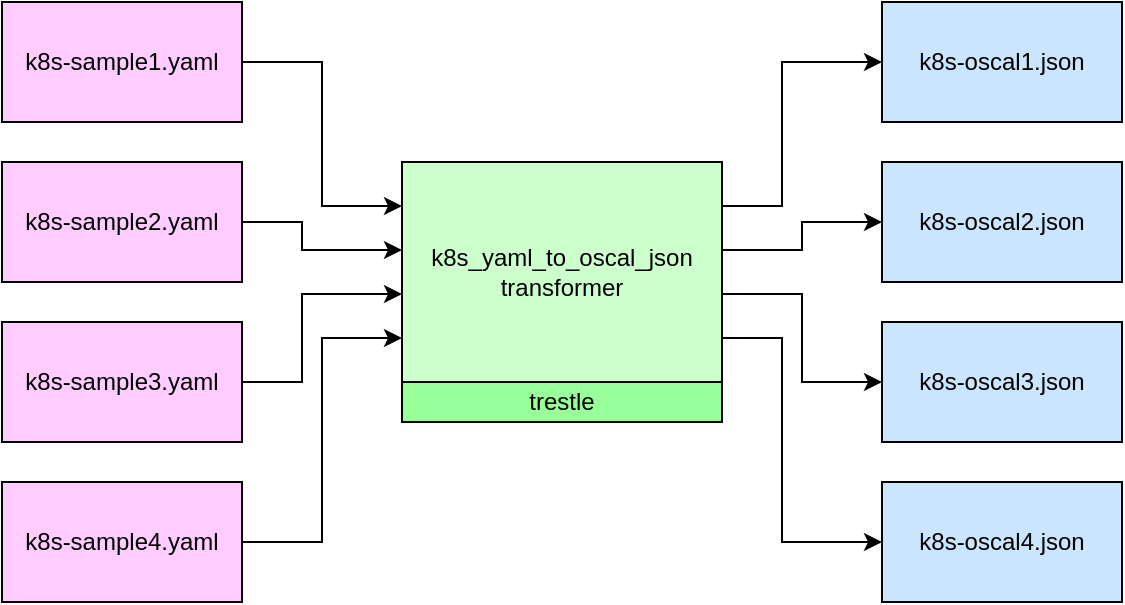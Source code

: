 <mxfile version="16.5.1" type="device"><diagram id="7xoXlWB7hZIOp8isppx9" name="Page-1"><mxGraphModel dx="1342" dy="1025" grid="1" gridSize="10" guides="1" tooltips="1" connect="1" arrows="1" fold="1" page="1" pageScale="1" pageWidth="850" pageHeight="1100" math="0" shadow="0"><root><mxCell id="0"/><mxCell id="1" parent="0"/><mxCell id="Vl3ptO683guugVb6KgzY-20" style="edgeStyle=orthogonalEdgeStyle;rounded=0;orthogonalLoop=1;jettySize=auto;html=1;exitX=1;exitY=0.5;exitDx=0;exitDy=0;entryX=0;entryY=0.2;entryDx=0;entryDy=0;entryPerimeter=0;" parent="1" source="Vl3ptO683guugVb6KgzY-1" target="Vl3ptO683guugVb6KgzY-5" edge="1"><mxGeometry relative="1" as="geometry"/></mxCell><mxCell id="Vl3ptO683guugVb6KgzY-1" value="k8s-sample1.yaml" style="rounded=0;whiteSpace=wrap;html=1;fillColor=#FFCCFF;" parent="1" vertex="1"><mxGeometry x="120" y="200" width="120" height="60" as="geometry"/></mxCell><mxCell id="Vl3ptO683guugVb6KgzY-21" style="edgeStyle=orthogonalEdgeStyle;rounded=0;orthogonalLoop=1;jettySize=auto;html=1;exitX=1;exitY=0.5;exitDx=0;exitDy=0;entryX=0;entryY=0.4;entryDx=0;entryDy=0;entryPerimeter=0;" parent="1" source="Vl3ptO683guugVb6KgzY-2" target="Vl3ptO683guugVb6KgzY-5" edge="1"><mxGeometry relative="1" as="geometry"><Array as="points"><mxPoint x="270" y="310"/><mxPoint x="270" y="324"/></Array></mxGeometry></mxCell><mxCell id="Vl3ptO683guugVb6KgzY-2" value="k8s-sample2.yaml" style="rounded=0;whiteSpace=wrap;html=1;fillColor=#FFCCFF;" parent="1" vertex="1"><mxGeometry x="120" y="280" width="120" height="60" as="geometry"/></mxCell><mxCell id="Vl3ptO683guugVb6KgzY-22" style="edgeStyle=orthogonalEdgeStyle;rounded=0;orthogonalLoop=1;jettySize=auto;html=1;exitX=1;exitY=0.5;exitDx=0;exitDy=0;entryX=0;entryY=0.6;entryDx=0;entryDy=0;entryPerimeter=0;" parent="1" source="Vl3ptO683guugVb6KgzY-3" target="Vl3ptO683guugVb6KgzY-5" edge="1"><mxGeometry relative="1" as="geometry"><Array as="points"><mxPoint x="270" y="390"/><mxPoint x="270" y="346"/></Array></mxGeometry></mxCell><mxCell id="Vl3ptO683guugVb6KgzY-3" value="k8s-sample3.yaml&lt;br&gt;" style="rounded=0;whiteSpace=wrap;html=1;fillColor=#FFCCFF;" parent="1" vertex="1"><mxGeometry x="120" y="360" width="120" height="60" as="geometry"/></mxCell><mxCell id="Vl3ptO683guugVb6KgzY-24" style="edgeStyle=orthogonalEdgeStyle;rounded=0;orthogonalLoop=1;jettySize=auto;html=1;exitX=1;exitY=0.2;exitDx=0;exitDy=0;exitPerimeter=0;entryX=0;entryY=0.5;entryDx=0;entryDy=0;" parent="1" source="Vl3ptO683guugVb6KgzY-5" target="Vl3ptO683guugVb6KgzY-8" edge="1"><mxGeometry relative="1" as="geometry"><Array as="points"><mxPoint x="510" y="302"/><mxPoint x="510" y="230"/></Array></mxGeometry></mxCell><mxCell id="Vl3ptO683guugVb6KgzY-25" style="edgeStyle=orthogonalEdgeStyle;rounded=0;orthogonalLoop=1;jettySize=auto;html=1;exitX=1;exitY=0.4;exitDx=0;exitDy=0;exitPerimeter=0;entryX=0;entryY=0.5;entryDx=0;entryDy=0;" parent="1" source="Vl3ptO683guugVb6KgzY-5" target="Vl3ptO683guugVb6KgzY-9" edge="1"><mxGeometry relative="1" as="geometry"/></mxCell><mxCell id="Vl3ptO683guugVb6KgzY-26" style="edgeStyle=orthogonalEdgeStyle;rounded=0;orthogonalLoop=1;jettySize=auto;html=1;exitX=1;exitY=0.6;exitDx=0;exitDy=0;exitPerimeter=0;entryX=0;entryY=0.5;entryDx=0;entryDy=0;" parent="1" source="Vl3ptO683guugVb6KgzY-5" target="Vl3ptO683guugVb6KgzY-10" edge="1"><mxGeometry relative="1" as="geometry"><Array as="points"><mxPoint x="520" y="346"/><mxPoint x="520" y="390"/></Array></mxGeometry></mxCell><mxCell id="Vl3ptO683guugVb6KgzY-27" style="edgeStyle=orthogonalEdgeStyle;rounded=0;orthogonalLoop=1;jettySize=auto;html=1;exitX=1;exitY=0.8;exitDx=0;exitDy=0;exitPerimeter=0;entryX=0;entryY=0.5;entryDx=0;entryDy=0;" parent="1" source="Vl3ptO683guugVb6KgzY-5" target="Vl3ptO683guugVb6KgzY-12" edge="1"><mxGeometry relative="1" as="geometry"><Array as="points"><mxPoint x="510" y="368"/><mxPoint x="510" y="470"/></Array></mxGeometry></mxCell><mxCell id="Vl3ptO683guugVb6KgzY-5" value="k8s_yaml_to_oscal_json&lt;br&gt;transformer" style="rounded=0;whiteSpace=wrap;html=1;points=[[0,0,0,0,0],[0,0.2,0,0,0],[0,0.4,0,0,0],[0,0.6,0,0,0],[0,0.8,0,0,0],[0,1,0,0,0],[0.25,0,0,0,0],[0.25,1,0,0,0],[0.5,0,0,0,0],[0.5,1,0,0,0],[0.75,0,0,0,0],[0.75,1,0,0,0],[1,0,0,0,0],[1,0.2,0,0,0],[1,0.4,0,0,0],[1,0.6,0,0,0],[1,0.8,0,0,0],[1,1,0,0,0]];fillColor=#CCFFCC;" parent="1" vertex="1"><mxGeometry x="320" y="280" width="160" height="110" as="geometry"/></mxCell><mxCell id="Vl3ptO683guugVb6KgzY-7" value="trestle" style="rounded=0;whiteSpace=wrap;html=1;fillColor=#99FF99;" parent="1" vertex="1"><mxGeometry x="320" y="390" width="160" height="20" as="geometry"/></mxCell><mxCell id="Vl3ptO683guugVb6KgzY-8" value="k8s-oscal1.json" style="rounded=0;whiteSpace=wrap;html=1;fillColor=#CCE5FF;" parent="1" vertex="1"><mxGeometry x="560" y="200" width="120" height="60" as="geometry"/></mxCell><mxCell id="Vl3ptO683guugVb6KgzY-9" value="k8s-oscal2.json" style="rounded=0;whiteSpace=wrap;html=1;fillColor=#CCE5FF;" parent="1" vertex="1"><mxGeometry x="560" y="280" width="120" height="60" as="geometry"/></mxCell><mxCell id="Vl3ptO683guugVb6KgzY-10" value="k8s-oscal3.json" style="rounded=0;whiteSpace=wrap;html=1;fillColor=#CCE5FF;" parent="1" vertex="1"><mxGeometry x="560" y="360" width="120" height="60" as="geometry"/></mxCell><mxCell id="Vl3ptO683guugVb6KgzY-23" style="edgeStyle=orthogonalEdgeStyle;rounded=0;orthogonalLoop=1;jettySize=auto;html=1;exitX=1;exitY=0.5;exitDx=0;exitDy=0;entryX=0;entryY=0.8;entryDx=0;entryDy=0;entryPerimeter=0;" parent="1" source="Vl3ptO683guugVb6KgzY-11" target="Vl3ptO683guugVb6KgzY-5" edge="1"><mxGeometry relative="1" as="geometry"/></mxCell><mxCell id="Vl3ptO683guugVb6KgzY-11" value="k8s-sample4.yaml" style="rounded=0;whiteSpace=wrap;html=1;fillColor=#FFCCFF;" parent="1" vertex="1"><mxGeometry x="120" y="440" width="120" height="60" as="geometry"/></mxCell><mxCell id="Vl3ptO683guugVb6KgzY-12" value="k8s-oscal4.json" style="rounded=0;whiteSpace=wrap;html=1;fillColor=#CCE5FF;" parent="1" vertex="1"><mxGeometry x="560" y="440" width="120" height="60" as="geometry"/></mxCell></root></mxGraphModel></diagram></mxfile>